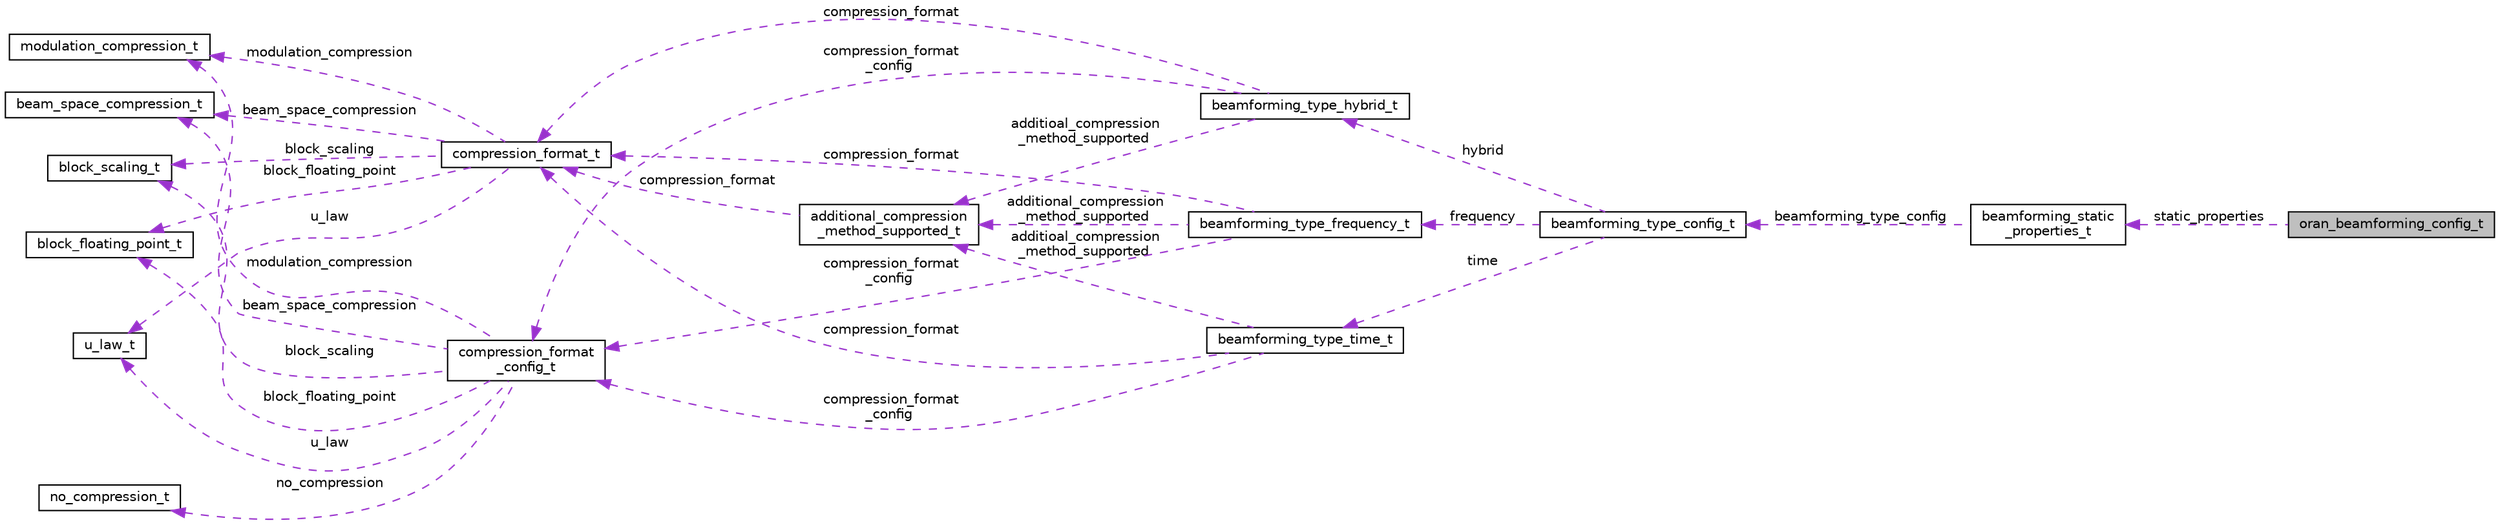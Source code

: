 digraph "oran_beamforming_config_t"
{
 // LATEX_PDF_SIZE
  bgcolor="transparent";
  edge [fontname="Helvetica",fontsize="10",labelfontname="Helvetica",labelfontsize="10"];
  node [fontname="Helvetica",fontsize="10",shape=record];
  rankdir="LR";
  Node1 [label="oran_beamforming_config_t",height=0.2,width=0.4,color="black", fillcolor="grey75", style="filled", fontcolor="black",tooltip=" "];
  Node2 -> Node1 [dir="back",color="darkorchid3",fontsize="10",style="dashed",label=" static_properties" ,fontname="Helvetica"];
  Node2 [label="beamforming_static\l_properties_t",height=0.2,width=0.4,color="black",URL="$EvenstarBeamforming_8h.html#structbeamforming__static__properties__t",tooltip="Beamforming configuration data specific to spectrum usage technique."];
  Node3 -> Node2 [dir="back",color="darkorchid3",fontsize="10",style="dashed",label=" beamforming_type_config" ,fontname="Helvetica"];
  Node3 [label="beamforming_type_config_t",height=0.2,width=0.4,color="black",URL="$EvenstarBeamforming_8h.html#unionbeamforming__type__config__t",tooltip=" "];
  Node4 -> Node3 [dir="back",color="darkorchid3",fontsize="10",style="dashed",label=" time" ,fontname="Helvetica"];
  Node4 [label="beamforming_type_time_t",height=0.2,width=0.4,color="black",URL="$EvenstarBeamforming_8h.html#structbeamforming__type__time__t",tooltip="Struct containing beamforming configuration data for time spectrum usage."];
  Node5 -> Node4 [dir="back",color="darkorchid3",fontsize="10",style="dashed",label=" compression_format" ,fontname="Helvetica"];
  Node5 [label="compression_format_t",height=0.2,width=0.4,color="black",URL="$EvenstarCompression_8h.html#unioncompression__format__t",tooltip=" "];
  Node6 -> Node5 [dir="back",color="darkorchid3",fontsize="10",style="dashed",label=" beam_space_compression" ,fontname="Helvetica"];
  Node6 [label="beam_space_compression_t",height=0.2,width=0.4,color="black",URL="$EvenstarCompression_8h.html#structbeam__space__compression__t",tooltip=" "];
  Node7 -> Node5 [dir="back",color="darkorchid3",fontsize="10",style="dashed",label=" block_scaling" ,fontname="Helvetica"];
  Node7 [label="block_scaling_t",height=0.2,width=0.4,color="black",URL="$EvenstarCompression_8h.html#structblock__scaling__t",tooltip=" "];
  Node8 -> Node5 [dir="back",color="darkorchid3",fontsize="10",style="dashed",label=" u_law" ,fontname="Helvetica"];
  Node8 [label="u_law_t",height=0.2,width=0.4,color="black",URL="$EvenstarCompression_8h.html#structu__law__t",tooltip=" "];
  Node9 -> Node5 [dir="back",color="darkorchid3",fontsize="10",style="dashed",label=" block_floating_point" ,fontname="Helvetica"];
  Node9 [label="block_floating_point_t",height=0.2,width=0.4,color="black",URL="$EvenstarCompression_8h.html#structblock__floating__point__t",tooltip=" "];
  Node10 -> Node5 [dir="back",color="darkorchid3",fontsize="10",style="dashed",label=" modulation_compression" ,fontname="Helvetica"];
  Node10 [label="modulation_compression_t",height=0.2,width=0.4,color="black",URL="$EvenstarCompression_8h.html#structmodulation__compression__t",tooltip=" "];
  Node11 -> Node4 [dir="back",color="darkorchid3",fontsize="10",style="dashed",label=" additioal_compression\l_method_supported" ,fontname="Helvetica"];
  Node11 [label="additional_compression\l_method_supported_t",height=0.2,width=0.4,color="black",URL="$EvenstarCompression_8h.html#structadditional__compression__method__supported__t",tooltip=" "];
  Node5 -> Node11 [dir="back",color="darkorchid3",fontsize="10",style="dashed",label=" compression_format" ,fontname="Helvetica"];
  Node12 -> Node4 [dir="back",color="darkorchid3",fontsize="10",style="dashed",label=" compression_format\l_config" ,fontname="Helvetica"];
  Node12 [label="compression_format\l_config_t",height=0.2,width=0.4,color="black",URL="$EvenstarCompression_8h.html#unioncompression__format__config__t",tooltip=" "];
  Node6 -> Node12 [dir="back",color="darkorchid3",fontsize="10",style="dashed",label=" beam_space_compression" ,fontname="Helvetica"];
  Node7 -> Node12 [dir="back",color="darkorchid3",fontsize="10",style="dashed",label=" block_scaling" ,fontname="Helvetica"];
  Node13 -> Node12 [dir="back",color="darkorchid3",fontsize="10",style="dashed",label=" no_compression" ,fontname="Helvetica"];
  Node13 [label="no_compression_t",height=0.2,width=0.4,color="black",URL="$EvenstarCompression_8h.html#structno__compression__t",tooltip=" "];
  Node8 -> Node12 [dir="back",color="darkorchid3",fontsize="10",style="dashed",label=" u_law" ,fontname="Helvetica"];
  Node9 -> Node12 [dir="back",color="darkorchid3",fontsize="10",style="dashed",label=" block_floating_point" ,fontname="Helvetica"];
  Node10 -> Node12 [dir="back",color="darkorchid3",fontsize="10",style="dashed",label=" modulation_compression" ,fontname="Helvetica"];
  Node14 -> Node3 [dir="back",color="darkorchid3",fontsize="10",style="dashed",label=" hybrid" ,fontname="Helvetica"];
  Node14 [label="beamforming_type_hybrid_t",height=0.2,width=0.4,color="black",URL="$EvenstarBeamforming_8h.html#structbeamforming__type__hybrid__t",tooltip="Contains beamforming configuration data for hybrid spectrum usage."];
  Node5 -> Node14 [dir="back",color="darkorchid3",fontsize="10",style="dashed",label=" compression_format" ,fontname="Helvetica"];
  Node11 -> Node14 [dir="back",color="darkorchid3",fontsize="10",style="dashed",label=" additioal_compression\l_method_supported" ,fontname="Helvetica"];
  Node12 -> Node14 [dir="back",color="darkorchid3",fontsize="10",style="dashed",label=" compression_format\l_config" ,fontname="Helvetica"];
  Node15 -> Node3 [dir="back",color="darkorchid3",fontsize="10",style="dashed",label=" frequency" ,fontname="Helvetica"];
  Node15 [label="beamforming_type_frequency_t",height=0.2,width=0.4,color="black",URL="$EvenstarBeamforming_8h.html#structbeamforming__type__frequency__t",tooltip="Struct containing beamforming configuration data for frequency spectrum usage."];
  Node5 -> Node15 [dir="back",color="darkorchid3",fontsize="10",style="dashed",label=" compression_format" ,fontname="Helvetica"];
  Node11 -> Node15 [dir="back",color="darkorchid3",fontsize="10",style="dashed",label=" additional_compression\l_method_supported" ,fontname="Helvetica"];
  Node12 -> Node15 [dir="back",color="darkorchid3",fontsize="10",style="dashed",label=" compression_format\l_config" ,fontname="Helvetica"];
}
